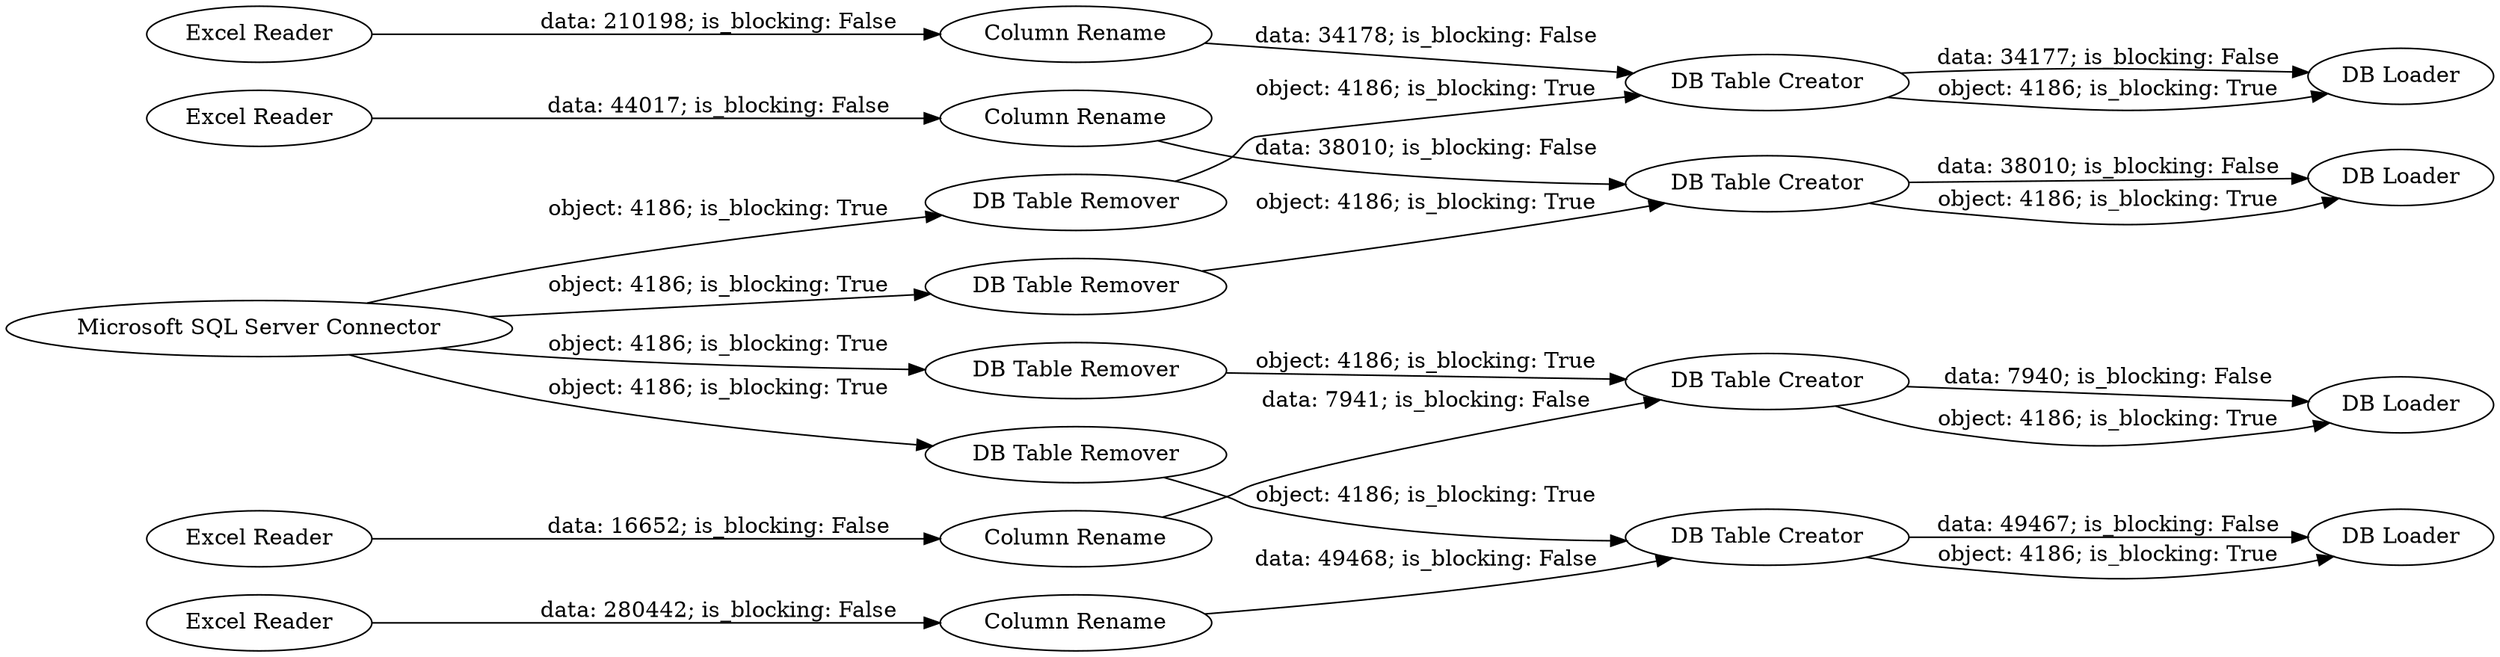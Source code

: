 digraph {
	"-7077277745460169218_24" [label="DB Table Remover"]
	"-7077277745460169218_16" [label="DB Table Creator"]
	"-7077277745460169218_21" [label="DB Loader"]
	"-7077277745460169218_25" [label="Column Rename"]
	"-7077277745460169218_23" [label="Excel Reader"]
	"-7077277745460169218_15" [label="DB Table Remover"]
	"-7077277745460169218_7" [label="DB Table Creator"]
	"-7077277745460169218_20" [label="DB Table Creator"]
	"-7077277745460169218_9" [label="Column Rename"]
	"-7077277745460169218_12" [label="Column Rename"]
	"-7077277745460169218_13" [label="DB Table Creator"]
	"-7077277745460169218_1" [label="Excel Reader"]
	"-7077277745460169218_10" [label="DB Table Remover"]
	"-7077277745460169218_6" [label="Microsoft SQL Server Connector"]
	"-7077277745460169218_8" [label="DB Loader"]
	"-7077277745460169218_19" [label="DB Table Remover"]
	"-7077277745460169218_17" [label="Excel Reader"]
	"-7077277745460169218_26" [label="Column Rename"]
	"-7077277745460169218_14" [label="DB Loader"]
	"-7077277745460169218_11" [label="Excel Reader"]
	"-7077277745460169218_18" [label="DB Loader"]
	"-7077277745460169218_16" -> "-7077277745460169218_18" [label="data: 38010; is_blocking: False"]
	"-7077277745460169218_6" -> "-7077277745460169218_19" [label="object: 4186; is_blocking: True"]
	"-7077277745460169218_24" -> "-7077277745460169218_20" [label="object: 4186; is_blocking: True"]
	"-7077277745460169218_25" -> "-7077277745460169218_20" [label="data: 34178; is_blocking: False"]
	"-7077277745460169218_16" -> "-7077277745460169218_18" [label="object: 4186; is_blocking: True"]
	"-7077277745460169218_7" -> "-7077277745460169218_8" [label="data: 49467; is_blocking: False"]
	"-7077277745460169218_13" -> "-7077277745460169218_14" [label="data: 7940; is_blocking: False"]
	"-7077277745460169218_20" -> "-7077277745460169218_21" [label="data: 34177; is_blocking: False"]
	"-7077277745460169218_10" -> "-7077277745460169218_7" [label="object: 4186; is_blocking: True"]
	"-7077277745460169218_1" -> "-7077277745460169218_9" [label="data: 280442; is_blocking: False"]
	"-7077277745460169218_9" -> "-7077277745460169218_7" [label="data: 49468; is_blocking: False"]
	"-7077277745460169218_6" -> "-7077277745460169218_10" [label="object: 4186; is_blocking: True"]
	"-7077277745460169218_6" -> "-7077277745460169218_15" [label="object: 4186; is_blocking: True"]
	"-7077277745460169218_17" -> "-7077277745460169218_26" [label="data: 44017; is_blocking: False"]
	"-7077277745460169218_19" -> "-7077277745460169218_13" [label="object: 4186; is_blocking: True"]
	"-7077277745460169218_7" -> "-7077277745460169218_8" [label="object: 4186; is_blocking: True"]
	"-7077277745460169218_12" -> "-7077277745460169218_13" [label="data: 7941; is_blocking: False"]
	"-7077277745460169218_6" -> "-7077277745460169218_24" [label="object: 4186; is_blocking: True"]
	"-7077277745460169218_20" -> "-7077277745460169218_21" [label="object: 4186; is_blocking: True"]
	"-7077277745460169218_11" -> "-7077277745460169218_12" [label="data: 16652; is_blocking: False"]
	"-7077277745460169218_23" -> "-7077277745460169218_25" [label="data: 210198; is_blocking: False"]
	"-7077277745460169218_15" -> "-7077277745460169218_16" [label="object: 4186; is_blocking: True"]
	"-7077277745460169218_13" -> "-7077277745460169218_14" [label="object: 4186; is_blocking: True"]
	"-7077277745460169218_26" -> "-7077277745460169218_16" [label="data: 38010; is_blocking: False"]
	rankdir=LR
}
